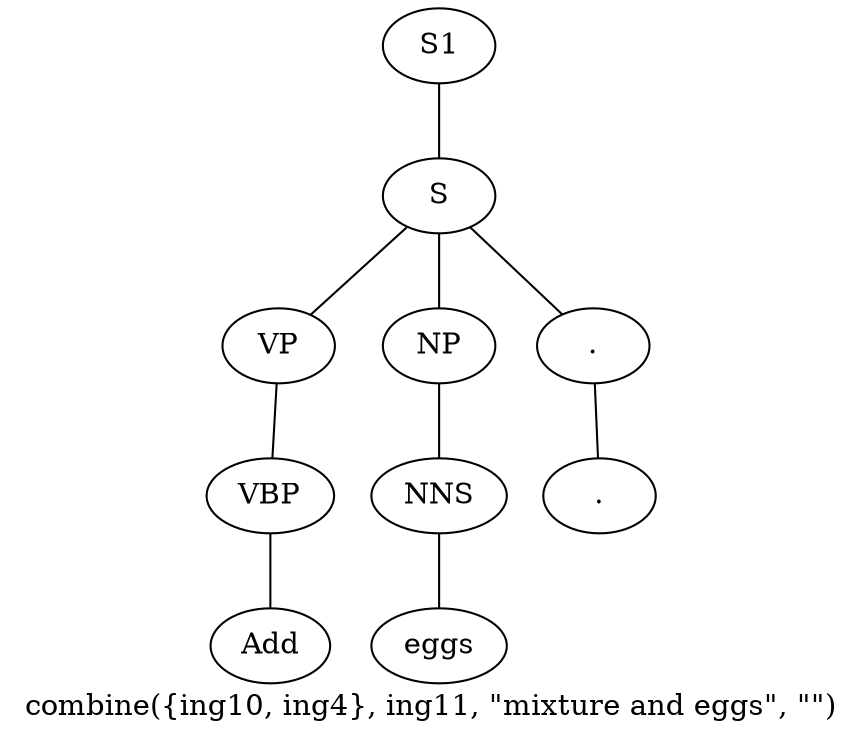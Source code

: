 graph SyntaxGraph {
	label = "combine({ing10, ing4}, ing11, \"mixture and eggs\", \"\")";
	Node0 [label="S1"];
	Node1 [label="S"];
	Node2 [label="VP"];
	Node3 [label="VBP"];
	Node4 [label="Add"];
	Node5 [label="NP"];
	Node6 [label="NNS"];
	Node7 [label="eggs"];
	Node8 [label="."];
	Node9 [label="."];

	Node0 -- Node1;
	Node1 -- Node2;
	Node1 -- Node5;
	Node1 -- Node8;
	Node2 -- Node3;
	Node3 -- Node4;
	Node5 -- Node6;
	Node6 -- Node7;
	Node8 -- Node9;
}